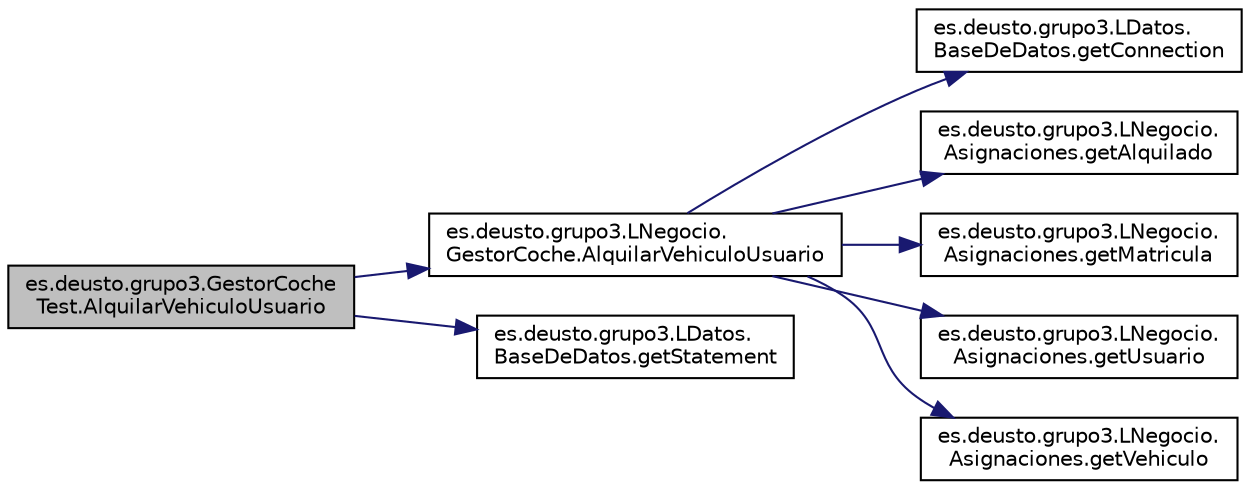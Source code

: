 digraph "es.deusto.grupo3.GestorCocheTest.AlquilarVehiculoUsuario"
{
  edge [fontname="Helvetica",fontsize="10",labelfontname="Helvetica",labelfontsize="10"];
  node [fontname="Helvetica",fontsize="10",shape=record];
  rankdir="LR";
  Node0 [label="es.deusto.grupo3.GestorCoche\lTest.AlquilarVehiculoUsuario",height=0.2,width=0.4,color="black", fillcolor="grey75", style="filled", fontcolor="black"];
  Node0 -> Node1 [color="midnightblue",fontsize="10",style="solid",fontname="Helvetica"];
  Node1 [label="es.deusto.grupo3.LNegocio.\lGestorCoche.AlquilarVehiculoUsuario",height=0.2,width=0.4,color="black", fillcolor="white", style="filled",URL="$classes_1_1deusto_1_1grupo3_1_1_l_negocio_1_1_gestor_coche.html#ad3cba45ce93f12441766c112e2378448"];
  Node1 -> Node2 [color="midnightblue",fontsize="10",style="solid",fontname="Helvetica"];
  Node2 [label="es.deusto.grupo3.LDatos.\lBaseDeDatos.getConnection",height=0.2,width=0.4,color="black", fillcolor="white", style="filled",URL="$classes_1_1deusto_1_1grupo3_1_1_l_datos_1_1_base_de_datos.html#a1c5069726bf3121d34bd186fd6f76972"];
  Node1 -> Node3 [color="midnightblue",fontsize="10",style="solid",fontname="Helvetica"];
  Node3 [label="es.deusto.grupo3.LNegocio.\lAsignaciones.getAlquilado",height=0.2,width=0.4,color="black", fillcolor="white", style="filled",URL="$classes_1_1deusto_1_1grupo3_1_1_l_negocio_1_1_asignaciones.html#afe5ede9aa58b6ada74b935f2db975d79"];
  Node1 -> Node4 [color="midnightblue",fontsize="10",style="solid",fontname="Helvetica"];
  Node4 [label="es.deusto.grupo3.LNegocio.\lAsignaciones.getMatricula",height=0.2,width=0.4,color="black", fillcolor="white", style="filled",URL="$classes_1_1deusto_1_1grupo3_1_1_l_negocio_1_1_asignaciones.html#aa941de4269d65bf0d72cbda9dacd2aae"];
  Node1 -> Node5 [color="midnightblue",fontsize="10",style="solid",fontname="Helvetica"];
  Node5 [label="es.deusto.grupo3.LNegocio.\lAsignaciones.getUsuario",height=0.2,width=0.4,color="black", fillcolor="white", style="filled",URL="$classes_1_1deusto_1_1grupo3_1_1_l_negocio_1_1_asignaciones.html#a5dadaadc87140e1fadfa690ae04467fe"];
  Node1 -> Node6 [color="midnightblue",fontsize="10",style="solid",fontname="Helvetica"];
  Node6 [label="es.deusto.grupo3.LNegocio.\lAsignaciones.getVehiculo",height=0.2,width=0.4,color="black", fillcolor="white", style="filled",URL="$classes_1_1deusto_1_1grupo3_1_1_l_negocio_1_1_asignaciones.html#a009dc9c9cda362567f5029104d433f59"];
  Node0 -> Node7 [color="midnightblue",fontsize="10",style="solid",fontname="Helvetica"];
  Node7 [label="es.deusto.grupo3.LDatos.\lBaseDeDatos.getStatement",height=0.2,width=0.4,color="black", fillcolor="white", style="filled",URL="$classes_1_1deusto_1_1grupo3_1_1_l_datos_1_1_base_de_datos.html#a9657b1feb4c9852ab9d5f438239cb7b4"];
}

